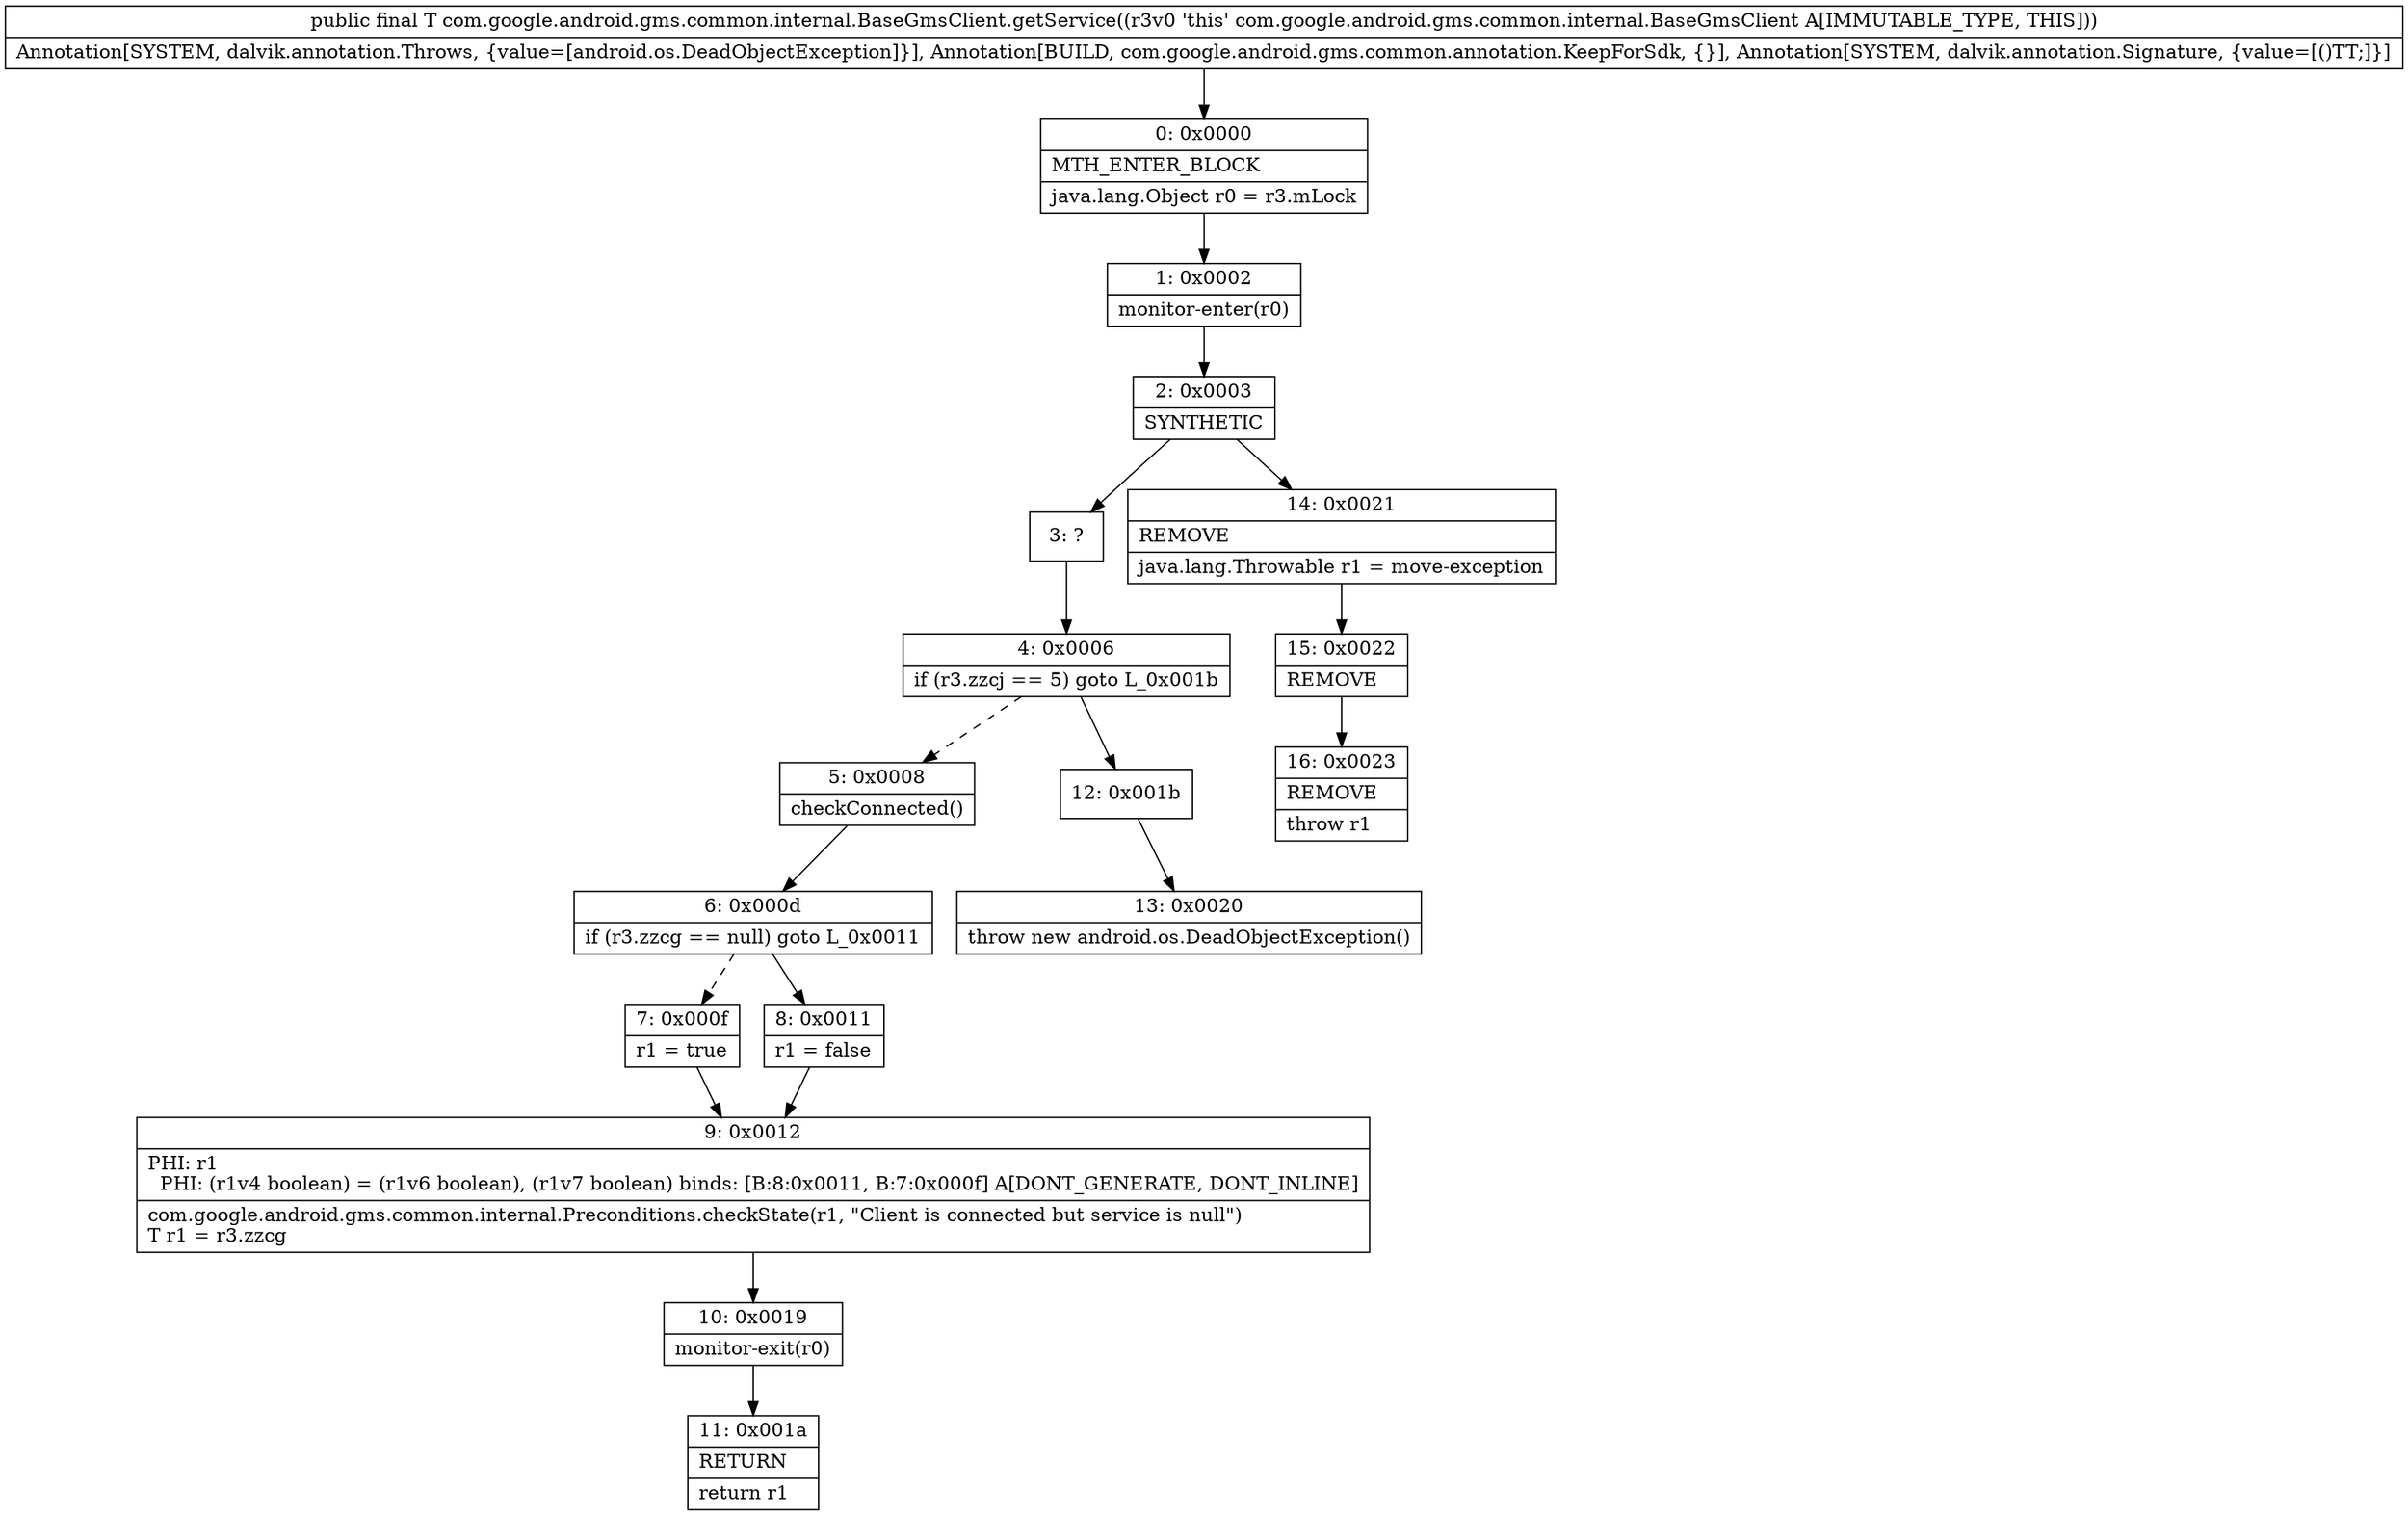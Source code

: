 digraph "CFG forcom.google.android.gms.common.internal.BaseGmsClient.getService()Landroid\/os\/IInterface;" {
Node_0 [shape=record,label="{0\:\ 0x0000|MTH_ENTER_BLOCK\l|java.lang.Object r0 = r3.mLock\l}"];
Node_1 [shape=record,label="{1\:\ 0x0002|monitor\-enter(r0)\l}"];
Node_2 [shape=record,label="{2\:\ 0x0003|SYNTHETIC\l}"];
Node_3 [shape=record,label="{3\:\ ?}"];
Node_4 [shape=record,label="{4\:\ 0x0006|if (r3.zzcj == 5) goto L_0x001b\l}"];
Node_5 [shape=record,label="{5\:\ 0x0008|checkConnected()\l}"];
Node_6 [shape=record,label="{6\:\ 0x000d|if (r3.zzcg == null) goto L_0x0011\l}"];
Node_7 [shape=record,label="{7\:\ 0x000f|r1 = true\l}"];
Node_8 [shape=record,label="{8\:\ 0x0011|r1 = false\l}"];
Node_9 [shape=record,label="{9\:\ 0x0012|PHI: r1 \l  PHI: (r1v4 boolean) = (r1v6 boolean), (r1v7 boolean) binds: [B:8:0x0011, B:7:0x000f] A[DONT_GENERATE, DONT_INLINE]\l|com.google.android.gms.common.internal.Preconditions.checkState(r1, \"Client is connected but service is null\")\lT r1 = r3.zzcg\l}"];
Node_10 [shape=record,label="{10\:\ 0x0019|monitor\-exit(r0)\l}"];
Node_11 [shape=record,label="{11\:\ 0x001a|RETURN\l|return r1\l}"];
Node_12 [shape=record,label="{12\:\ 0x001b}"];
Node_13 [shape=record,label="{13\:\ 0x0020|throw new android.os.DeadObjectException()\l}"];
Node_14 [shape=record,label="{14\:\ 0x0021|REMOVE\l|java.lang.Throwable r1 = move\-exception\l}"];
Node_15 [shape=record,label="{15\:\ 0x0022|REMOVE\l}"];
Node_16 [shape=record,label="{16\:\ 0x0023|REMOVE\l|throw r1\l}"];
MethodNode[shape=record,label="{public final T com.google.android.gms.common.internal.BaseGmsClient.getService((r3v0 'this' com.google.android.gms.common.internal.BaseGmsClient A[IMMUTABLE_TYPE, THIS]))  | Annotation[SYSTEM, dalvik.annotation.Throws, \{value=[android.os.DeadObjectException]\}], Annotation[BUILD, com.google.android.gms.common.annotation.KeepForSdk, \{\}], Annotation[SYSTEM, dalvik.annotation.Signature, \{value=[()TT;]\}]\l}"];
MethodNode -> Node_0;
Node_0 -> Node_1;
Node_1 -> Node_2;
Node_2 -> Node_3;
Node_2 -> Node_14;
Node_3 -> Node_4;
Node_4 -> Node_5[style=dashed];
Node_4 -> Node_12;
Node_5 -> Node_6;
Node_6 -> Node_7[style=dashed];
Node_6 -> Node_8;
Node_7 -> Node_9;
Node_8 -> Node_9;
Node_9 -> Node_10;
Node_10 -> Node_11;
Node_12 -> Node_13;
Node_14 -> Node_15;
Node_15 -> Node_16;
}

